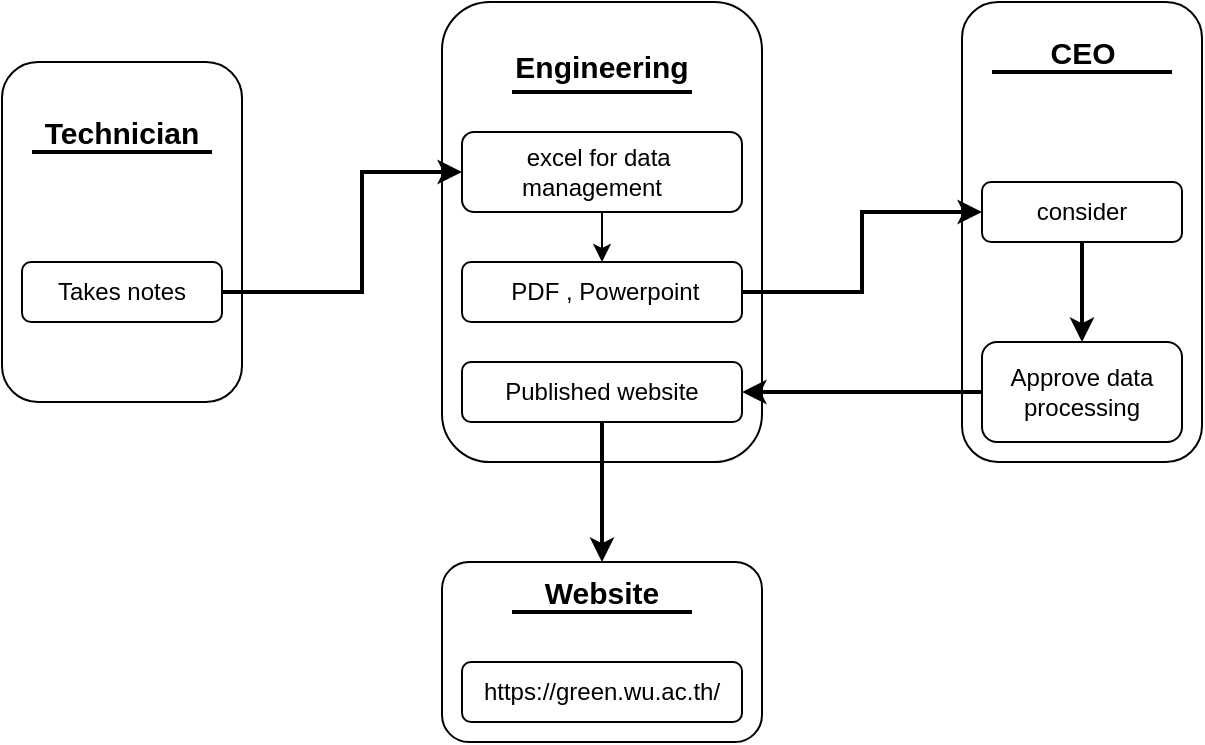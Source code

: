 <mxfile version="24.2.3" type="device">
  <diagram name="Page-1" id="9f46799a-70d6-7492-0946-bef42562c5a5">
    <mxGraphModel dx="1843" dy="796" grid="1" gridSize="10" guides="1" tooltips="1" connect="1" arrows="1" fold="1" page="1" pageScale="1" pageWidth="1100" pageHeight="850" background="none" math="0" shadow="0">
      <root>
        <mxCell id="0" />
        <mxCell id="1" parent="0" />
        <mxCell id="j7cB0sYLKfi3XkPB0tpm-8" value="" style="rounded=1;whiteSpace=wrap;html=1;" parent="1" vertex="1">
          <mxGeometry x="240" y="230" width="120" height="170" as="geometry" />
        </mxCell>
        <mxCell id="j7cB0sYLKfi3XkPB0tpm-9" value="" style="rounded=1;whiteSpace=wrap;html=1;" parent="1" vertex="1">
          <mxGeometry x="460" y="200" width="160" height="230" as="geometry" />
        </mxCell>
        <mxCell id="j7cB0sYLKfi3XkPB0tpm-10" value="" style="rounded=1;whiteSpace=wrap;html=1;" parent="1" vertex="1">
          <mxGeometry x="720" y="200" width="120" height="230" as="geometry" />
        </mxCell>
        <mxCell id="j7cB0sYLKfi3XkPB0tpm-11" value="" style="rounded=1;whiteSpace=wrap;html=1;" parent="1" vertex="1">
          <mxGeometry x="460" y="480" width="160" height="90" as="geometry" />
        </mxCell>
        <mxCell id="j7cB0sYLKfi3XkPB0tpm-13" value="" style="line;strokeWidth=2;html=1;" parent="1" vertex="1">
          <mxGeometry x="255" y="270" width="90" height="10" as="geometry" />
        </mxCell>
        <mxCell id="j7cB0sYLKfi3XkPB0tpm-14" value="" style="line;strokeWidth=2;html=1;" parent="1" vertex="1">
          <mxGeometry x="495" y="240" width="90" height="10" as="geometry" />
        </mxCell>
        <mxCell id="j7cB0sYLKfi3XkPB0tpm-15" value="" style="rounded=1;whiteSpace=wrap;html=1;" parent="1" vertex="1">
          <mxGeometry x="470" y="380" width="140" height="30" as="geometry" />
        </mxCell>
        <mxCell id="j7cB0sYLKfi3XkPB0tpm-16" value="" style="endArrow=classic;html=1;rounded=0;exitX=0;exitY=0.5;exitDx=0;exitDy=0;entryX=1;entryY=0.5;entryDx=0;entryDy=0;strokeWidth=2;" parent="1" source="j7cB0sYLKfi3XkPB0tpm-31" target="j7cB0sYLKfi3XkPB0tpm-15" edge="1">
          <mxGeometry width="50" height="50" relative="1" as="geometry">
            <mxPoint x="500" y="380" as="sourcePoint" />
            <mxPoint x="550" y="330" as="targetPoint" />
          </mxGeometry>
        </mxCell>
        <mxCell id="j7cB0sYLKfi3XkPB0tpm-17" value="" style="endArrow=classic;html=1;rounded=0;exitX=1;exitY=0.5;exitDx=0;exitDy=0;entryX=0;entryY=0.5;entryDx=0;entryDy=0;strokeWidth=2;" parent="1" source="j7cB0sYLKfi3XkPB0tpm-35" target="j7cB0sYLKfi3XkPB0tpm-30" edge="1">
          <mxGeometry width="50" height="50" relative="1" as="geometry">
            <mxPoint x="440" y="380" as="sourcePoint" />
            <mxPoint x="490" y="330" as="targetPoint" />
            <Array as="points">
              <mxPoint x="420" y="345" />
              <mxPoint x="420" y="285" />
            </Array>
          </mxGeometry>
        </mxCell>
        <mxCell id="j7cB0sYLKfi3XkPB0tpm-18" value="" style="endArrow=classic;html=1;rounded=0;exitX=1;exitY=0.5;exitDx=0;exitDy=0;entryX=0;entryY=0.5;entryDx=0;entryDy=0;strokeWidth=2;" parent="1" source="j7cB0sYLKfi3XkPB0tpm-29" target="j7cB0sYLKfi3XkPB0tpm-32" edge="1">
          <mxGeometry width="50" height="50" relative="1" as="geometry">
            <mxPoint x="600" y="260" as="sourcePoint" />
            <mxPoint x="719" y="260" as="targetPoint" />
            <Array as="points">
              <mxPoint x="670" y="345" />
              <mxPoint x="670" y="305" />
            </Array>
          </mxGeometry>
        </mxCell>
        <mxCell id="j7cB0sYLKfi3XkPB0tpm-19" value="" style="endArrow=classic;html=1;rounded=0;exitX=0.5;exitY=1;exitDx=0;exitDy=0;entryX=0.5;entryY=0;entryDx=0;entryDy=0;strokeWidth=2;" parent="1" source="j7cB0sYLKfi3XkPB0tpm-15" target="j7cB0sYLKfi3XkPB0tpm-11" edge="1">
          <mxGeometry width="50" height="50" relative="1" as="geometry">
            <mxPoint x="550" y="470" as="sourcePoint" />
            <mxPoint x="669" y="470" as="targetPoint" />
          </mxGeometry>
        </mxCell>
        <mxCell id="j7cB0sYLKfi3XkPB0tpm-20" value="" style="line;strokeWidth=2;html=1;" parent="1" vertex="1">
          <mxGeometry x="735" y="230" width="90" height="10" as="geometry" />
        </mxCell>
        <mxCell id="j7cB0sYLKfi3XkPB0tpm-24" value="&lt;b&gt;&amp;nbsp; &lt;font style=&quot;font-size: 15px;&quot;&gt;Engineering&lt;/font&gt;&lt;/b&gt;" style="text;html=1;align=center;verticalAlign=middle;whiteSpace=wrap;rounded=0;" parent="1" vertex="1">
          <mxGeometry x="510" y="210" width="60" height="30" as="geometry" />
        </mxCell>
        <mxCell id="j7cB0sYLKfi3XkPB0tpm-26" value="&lt;b&gt;&lt;font style=&quot;font-size: 15px;&quot;&gt;CEO&lt;/font&gt;&lt;/b&gt;" style="text;html=1;align=center;verticalAlign=middle;resizable=0;points=[];autosize=1;strokeColor=none;fillColor=none;" parent="1" vertex="1">
          <mxGeometry x="750" y="210" width="60" height="30" as="geometry" />
        </mxCell>
        <mxCell id="j7cB0sYLKfi3XkPB0tpm-27" value="&lt;b&gt;&lt;font style=&quot;font-size: 15px;&quot;&gt;Technician&lt;/font&gt;&lt;/b&gt;" style="text;html=1;align=center;verticalAlign=middle;whiteSpace=wrap;rounded=0;" parent="1" vertex="1">
          <mxGeometry x="270" y="250" width="60" height="30" as="geometry" />
        </mxCell>
        <mxCell id="j7cB0sYLKfi3XkPB0tpm-29" value="" style="rounded=1;whiteSpace=wrap;html=1;" parent="1" vertex="1">
          <mxGeometry x="470" y="330" width="140" height="30" as="geometry" />
        </mxCell>
        <mxCell id="j7cB0sYLKfi3XkPB0tpm-33" value="" style="edgeStyle=orthogonalEdgeStyle;rounded=0;orthogonalLoop=1;jettySize=auto;html=1;" parent="1" source="j7cB0sYLKfi3XkPB0tpm-30" target="j7cB0sYLKfi3XkPB0tpm-29" edge="1">
          <mxGeometry relative="1" as="geometry" />
        </mxCell>
        <mxCell id="j7cB0sYLKfi3XkPB0tpm-30" value="" style="rounded=1;whiteSpace=wrap;html=1;" parent="1" vertex="1">
          <mxGeometry x="470" y="265" width="140" height="40" as="geometry" />
        </mxCell>
        <mxCell id="j7cB0sYLKfi3XkPB0tpm-31" value="" style="rounded=1;whiteSpace=wrap;html=1;" parent="1" vertex="1">
          <mxGeometry x="730" y="370" width="100" height="50" as="geometry" />
        </mxCell>
        <mxCell id="j7cB0sYLKfi3XkPB0tpm-34" value="" style="edgeStyle=orthogonalEdgeStyle;rounded=0;orthogonalLoop=1;jettySize=auto;html=1;strokeWidth=2;" parent="1" source="j7cB0sYLKfi3XkPB0tpm-32" target="j7cB0sYLKfi3XkPB0tpm-31" edge="1">
          <mxGeometry relative="1" as="geometry" />
        </mxCell>
        <mxCell id="j7cB0sYLKfi3XkPB0tpm-32" value="" style="rounded=1;whiteSpace=wrap;html=1;" parent="1" vertex="1">
          <mxGeometry x="730" y="290" width="100" height="30" as="geometry" />
        </mxCell>
        <mxCell id="j7cB0sYLKfi3XkPB0tpm-35" value="" style="rounded=1;whiteSpace=wrap;html=1;" parent="1" vertex="1">
          <mxGeometry x="250" y="330" width="100" height="30" as="geometry" />
        </mxCell>
        <mxCell id="j7cB0sYLKfi3XkPB0tpm-36" value="Takes notes" style="text;html=1;align=center;verticalAlign=middle;whiteSpace=wrap;rounded=0;" parent="1" vertex="1">
          <mxGeometry x="255" y="330" width="90" height="30" as="geometry" />
        </mxCell>
        <mxCell id="j7cB0sYLKfi3XkPB0tpm-39" value="&amp;nbsp;PDF , Powerpoint" style="text;html=1;align=center;verticalAlign=middle;whiteSpace=wrap;rounded=0;" parent="1" vertex="1">
          <mxGeometry x="485" y="330" width="110" height="30" as="geometry" />
        </mxCell>
        <mxCell id="j7cB0sYLKfi3XkPB0tpm-41" value="excel for data&amp;nbsp; management&amp;nbsp; &amp;nbsp;" style="text;html=1;align=center;verticalAlign=middle;whiteSpace=wrap;rounded=0;" parent="1" vertex="1">
          <mxGeometry x="495" y="270" width="90" height="30" as="geometry" />
        </mxCell>
        <mxCell id="j7cB0sYLKfi3XkPB0tpm-42" value="consider" style="text;html=1;align=center;verticalAlign=middle;whiteSpace=wrap;rounded=0;" parent="1" vertex="1">
          <mxGeometry x="750" y="290" width="60" height="30" as="geometry" />
        </mxCell>
        <mxCell id="j7cB0sYLKfi3XkPB0tpm-44" value="Approve data processing" style="text;html=1;align=center;verticalAlign=middle;whiteSpace=wrap;rounded=0;" parent="1" vertex="1">
          <mxGeometry x="720" y="380" width="120" height="30" as="geometry" />
        </mxCell>
        <mxCell id="j7cB0sYLKfi3XkPB0tpm-45" value="Published website" style="text;html=1;align=center;verticalAlign=middle;whiteSpace=wrap;rounded=0;" parent="1" vertex="1">
          <mxGeometry x="490" y="380" width="100" height="30" as="geometry" />
        </mxCell>
        <mxCell id="j7cB0sYLKfi3XkPB0tpm-46" value="&lt;b&gt;&lt;font style=&quot;font-size: 15px;&quot;&gt;Website&lt;/font&gt;&lt;/b&gt;" style="text;html=1;align=center;verticalAlign=middle;whiteSpace=wrap;rounded=0;" parent="1" vertex="1">
          <mxGeometry x="510" y="480" width="60" height="30" as="geometry" />
        </mxCell>
        <mxCell id="j7cB0sYLKfi3XkPB0tpm-47" value="" style="rounded=1;whiteSpace=wrap;html=1;" parent="1" vertex="1">
          <mxGeometry x="470" y="530" width="140" height="30" as="geometry" />
        </mxCell>
        <mxCell id="j7cB0sYLKfi3XkPB0tpm-49" value="https://green.wu.ac.th/" style="text;html=1;align=center;verticalAlign=middle;whiteSpace=wrap;rounded=0;" parent="1" vertex="1">
          <mxGeometry x="510" y="530" width="60" height="30" as="geometry" />
        </mxCell>
        <mxCell id="j7cB0sYLKfi3XkPB0tpm-50" value="" style="line;strokeWidth=2;html=1;" parent="1" vertex="1">
          <mxGeometry x="495" y="500" width="90" height="10" as="geometry" />
        </mxCell>
      </root>
    </mxGraphModel>
  </diagram>
</mxfile>
